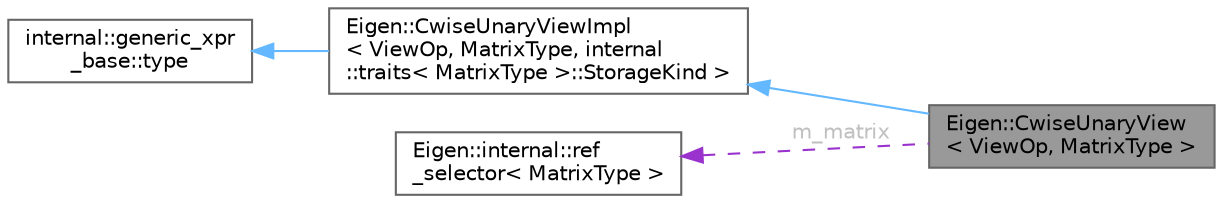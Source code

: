 digraph "Eigen::CwiseUnaryView&lt; ViewOp, MatrixType &gt;"
{
 // LATEX_PDF_SIZE
  bgcolor="transparent";
  edge [fontname=Helvetica,fontsize=10,labelfontname=Helvetica,labelfontsize=10];
  node [fontname=Helvetica,fontsize=10,shape=box,height=0.2,width=0.4];
  rankdir="LR";
  Node1 [id="Node000001",label="Eigen::CwiseUnaryView\l\< ViewOp, MatrixType \>",height=0.2,width=0.4,color="gray40", fillcolor="grey60", style="filled", fontcolor="black",tooltip="Generic lvalue expression of a coefficient-wise unary operator of a matrix or a vector"];
  Node2 -> Node1 [id="edge4_Node000001_Node000002",dir="back",color="steelblue1",style="solid",tooltip=" "];
  Node2 [id="Node000002",label="Eigen::CwiseUnaryViewImpl\l\< ViewOp, MatrixType, internal\l::traits\< MatrixType \>::StorageKind \>",height=0.2,width=0.4,color="gray40", fillcolor="white", style="filled",URL="$class_eigen_1_1_cwise_unary_view_impl.html",tooltip=" "];
  Node3 -> Node2 [id="edge5_Node000002_Node000003",dir="back",color="steelblue1",style="solid",tooltip=" "];
  Node3 [id="Node000003",label="internal::generic_xpr\l_base::type",height=0.2,width=0.4,color="gray40", fillcolor="white", style="filled",tooltip=" "];
  Node4 -> Node1 [id="edge6_Node000001_Node000004",dir="back",color="darkorchid3",style="dashed",tooltip=" ",label=" m_matrix",fontcolor="grey" ];
  Node4 [id="Node000004",label="Eigen::internal::ref\l_selector\< MatrixType \>",height=0.2,width=0.4,color="gray40", fillcolor="white", style="filled",URL="$struct_eigen_1_1internal_1_1ref__selector.html",tooltip=" "];
}
